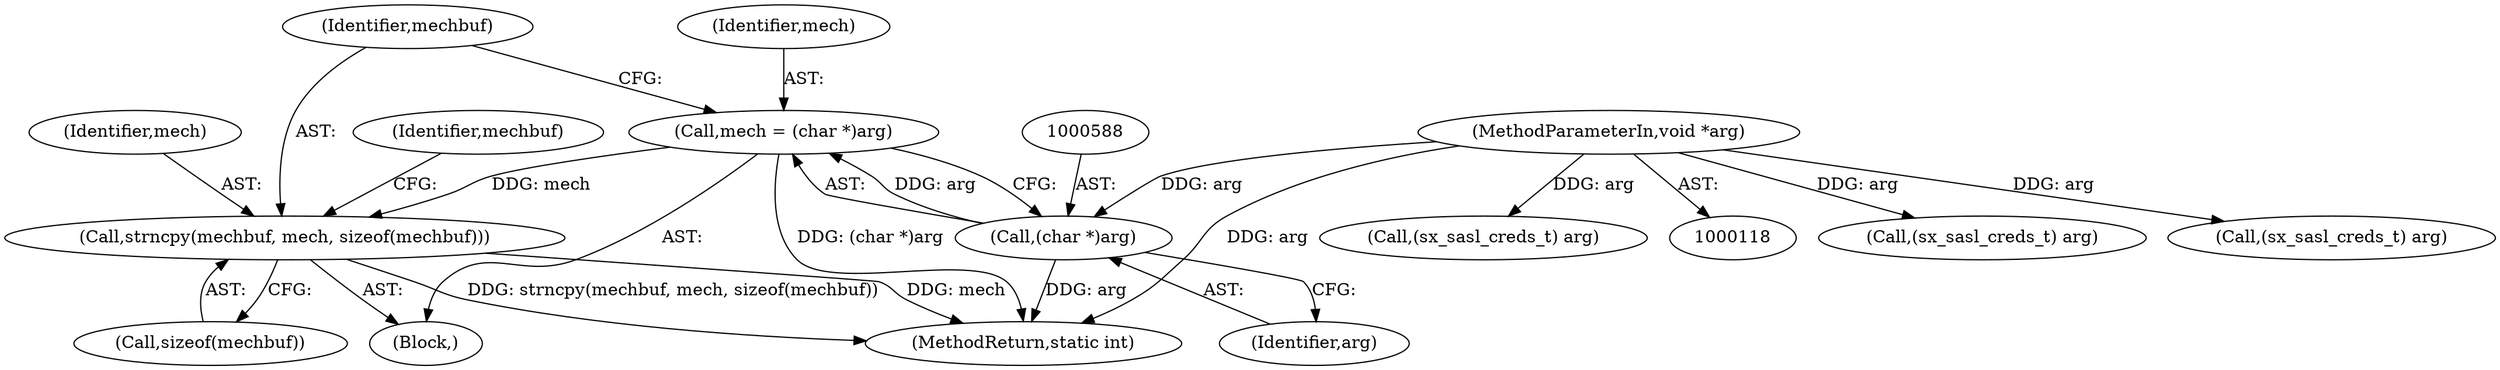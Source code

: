 digraph "0_jabberd2_8416ae54ecefa670534f27a31db71d048b9c7f16@API" {
"1000590" [label="(Call,strncpy(mechbuf, mech, sizeof(mechbuf)))"];
"1000585" [label="(Call,mech = (char *)arg)"];
"1000587" [label="(Call,(char *)arg)"];
"1000120" [label="(MethodParameterIn,void *arg)"];
"1000592" [label="(Identifier,mech)"];
"1000249" [label="(Call,(sx_sasl_creds_t) arg)"];
"1000593" [label="(Call,sizeof(mechbuf))"];
"1000591" [label="(Identifier,mechbuf)"];
"1000587" [label="(Call,(char *)arg)"];
"1000167" [label="(Block,)"];
"1000586" [label="(Identifier,mech)"];
"1000589" [label="(Identifier,arg)"];
"1000434" [label="(Call,(sx_sasl_creds_t) arg)"];
"1000597" [label="(Identifier,mechbuf)"];
"1000590" [label="(Call,strncpy(mechbuf, mech, sizeof(mechbuf)))"];
"1000313" [label="(Call,(sx_sasl_creds_t) arg)"];
"1000120" [label="(MethodParameterIn,void *arg)"];
"1000766" [label="(MethodReturn,static int)"];
"1000585" [label="(Call,mech = (char *)arg)"];
"1000590" -> "1000167"  [label="AST: "];
"1000590" -> "1000593"  [label="CFG: "];
"1000591" -> "1000590"  [label="AST: "];
"1000592" -> "1000590"  [label="AST: "];
"1000593" -> "1000590"  [label="AST: "];
"1000597" -> "1000590"  [label="CFG: "];
"1000590" -> "1000766"  [label="DDG: strncpy(mechbuf, mech, sizeof(mechbuf))"];
"1000590" -> "1000766"  [label="DDG: mech"];
"1000585" -> "1000590"  [label="DDG: mech"];
"1000585" -> "1000167"  [label="AST: "];
"1000585" -> "1000587"  [label="CFG: "];
"1000586" -> "1000585"  [label="AST: "];
"1000587" -> "1000585"  [label="AST: "];
"1000591" -> "1000585"  [label="CFG: "];
"1000585" -> "1000766"  [label="DDG: (char *)arg"];
"1000587" -> "1000585"  [label="DDG: arg"];
"1000587" -> "1000589"  [label="CFG: "];
"1000588" -> "1000587"  [label="AST: "];
"1000589" -> "1000587"  [label="AST: "];
"1000587" -> "1000766"  [label="DDG: arg"];
"1000120" -> "1000587"  [label="DDG: arg"];
"1000120" -> "1000118"  [label="AST: "];
"1000120" -> "1000766"  [label="DDG: arg"];
"1000120" -> "1000249"  [label="DDG: arg"];
"1000120" -> "1000313"  [label="DDG: arg"];
"1000120" -> "1000434"  [label="DDG: arg"];
}
